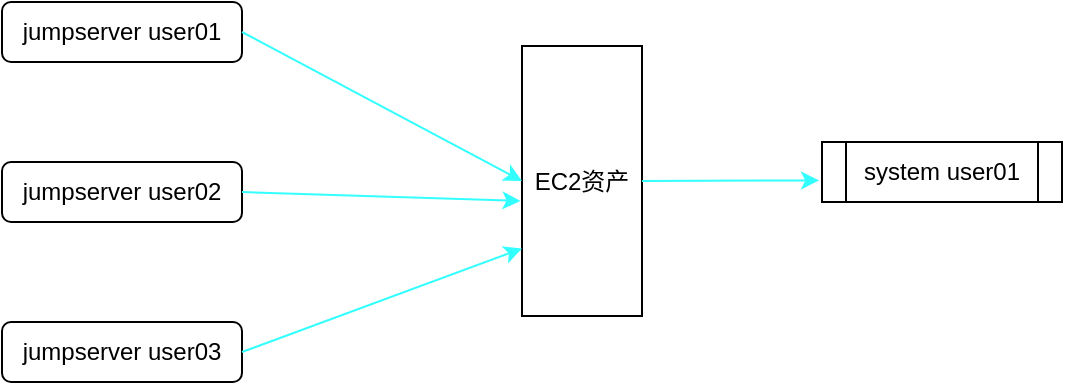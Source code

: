 <mxfile version="10.9.8" type="github"><diagram name="Page-1" id="c7488fd3-1785-93aa-aadb-54a6760d102a"><mxGraphModel dx="1052" dy="568" grid="1" gridSize="10" guides="1" tooltips="1" connect="1" arrows="1" fold="1" page="1" pageScale="1" pageWidth="1100" pageHeight="850" background="#ffffff" math="0" shadow="0"><root><mxCell id="0"/><mxCell id="1" parent="0"/><mxCell id="oWCG74ODgl99a8NCrIuh-1" value="EC2资产" style="rounded=0;whiteSpace=wrap;html=1;direction=south;" vertex="1" parent="1"><mxGeometry x="460" y="162" width="60" height="135" as="geometry"/></mxCell><mxCell id="oWCG74ODgl99a8NCrIuh-2" value="jumpserver user01" style="rounded=1;whiteSpace=wrap;html=1;aspect=fixed;" vertex="1" parent="1"><mxGeometry x="200" y="140" width="120" height="30" as="geometry"/></mxCell><mxCell id="oWCG74ODgl99a8NCrIuh-3" value="jumpserver user02" style="rounded=1;whiteSpace=wrap;html=1;" vertex="1" parent="1"><mxGeometry x="200" y="220" width="120" height="30" as="geometry"/></mxCell><mxCell id="oWCG74ODgl99a8NCrIuh-4" value="jumpserver user03" style="rounded=1;whiteSpace=wrap;html=1;" vertex="1" parent="1"><mxGeometry x="200" y="300" width="120" height="30" as="geometry"/></mxCell><mxCell id="oWCG74ODgl99a8NCrIuh-5" value="" style="endArrow=classic;html=1;entryX=0.5;entryY=1;entryDx=0;entryDy=0;exitX=1;exitY=0.5;exitDx=0;exitDy=0;rounded=1;fillColor=#ffe6cc;strokeColor=#33FFFF;" edge="1" parent="1" source="oWCG74ODgl99a8NCrIuh-2" target="oWCG74ODgl99a8NCrIuh-1"><mxGeometry width="50" height="50" relative="1" as="geometry"><mxPoint x="340" y="195" as="sourcePoint"/><mxPoint x="390" y="145" as="targetPoint"/></mxGeometry></mxCell><mxCell id="oWCG74ODgl99a8NCrIuh-6" value="" style="endArrow=classic;html=1;entryX=0.75;entryY=1;entryDx=0;entryDy=0;exitX=1;exitY=0.5;exitDx=0;exitDy=0;rounded=1;fillColor=#ffe6cc;strokeColor=#33FFFF;" edge="1" parent="1" source="oWCG74ODgl99a8NCrIuh-4" target="oWCG74ODgl99a8NCrIuh-1"><mxGeometry width="50" height="50" relative="1" as="geometry"><mxPoint x="330" y="180" as="sourcePoint"/><mxPoint x="470" y="250" as="targetPoint"/></mxGeometry></mxCell><mxCell id="oWCG74ODgl99a8NCrIuh-7" value="" style="endArrow=classic;html=1;entryX=0.574;entryY=1.012;entryDx=0;entryDy=0;exitX=1;exitY=0.5;exitDx=0;exitDy=0;rounded=1;fillColor=#ffe6cc;strokeColor=#33FFFF;entryPerimeter=0;" edge="1" parent="1" source="oWCG74ODgl99a8NCrIuh-3" target="oWCG74ODgl99a8NCrIuh-1"><mxGeometry width="50" height="50" relative="1" as="geometry"><mxPoint x="340" y="190" as="sourcePoint"/><mxPoint x="480" y="260" as="targetPoint"/></mxGeometry></mxCell><mxCell id="oWCG74ODgl99a8NCrIuh-8" value="system user01" style="shape=process;whiteSpace=wrap;html=1;backgroundOutline=1;" vertex="1" parent="1"><mxGeometry x="610" y="210" width="120" height="30" as="geometry"/></mxCell><mxCell id="oWCG74ODgl99a8NCrIuh-9" value="" style="endArrow=classic;html=1;strokeColor=#33FFFF;exitX=0.5;exitY=0;exitDx=0;exitDy=0;entryX=-0.012;entryY=0.64;entryDx=0;entryDy=0;entryPerimeter=0;" edge="1" parent="1" source="oWCG74ODgl99a8NCrIuh-1" target="oWCG74ODgl99a8NCrIuh-8"><mxGeometry width="50" height="50" relative="1" as="geometry"><mxPoint x="580" y="265" as="sourcePoint"/><mxPoint x="630" y="215" as="targetPoint"/></mxGeometry></mxCell></root></mxGraphModel></diagram></mxfile>
